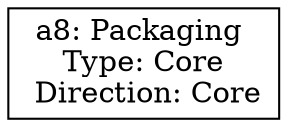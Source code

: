 digraph CallTree {
	"186c8fc4-b60d-11ee-8fd5-ac1a3ddd05c7" [label = "a8: Packaging 
 Type: Core 
 Direction: Core" shape=rectangle]	; 
}
